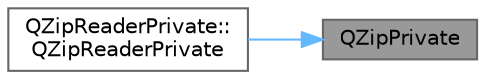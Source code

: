 digraph "QZipPrivate"
{
 // LATEX_PDF_SIZE
  bgcolor="transparent";
  edge [fontname=Helvetica,fontsize=10,labelfontname=Helvetica,labelfontsize=10];
  node [fontname=Helvetica,fontsize=10,shape=box,height=0.2,width=0.4];
  rankdir="RL";
  Node1 [id="Node000001",label="QZipPrivate",height=0.2,width=0.4,color="gray40", fillcolor="grey60", style="filled", fontcolor="black",tooltip=" "];
  Node1 -> Node2 [id="edge1_Node000001_Node000002",dir="back",color="steelblue1",style="solid",tooltip=" "];
  Node2 [id="Node000002",label="QZipReaderPrivate::\lQZipReaderPrivate",height=0.2,width=0.4,color="grey40", fillcolor="white", style="filled",URL="$class_q_zip_reader_private.html#aac6ebd90907ec296f487e4b401350930",tooltip=" "];
}
